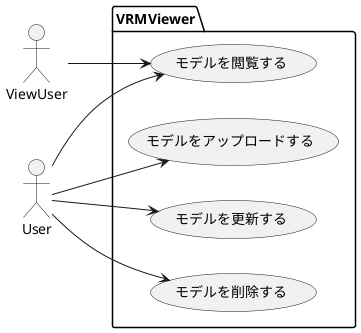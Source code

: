 @startuml UseCase

left to right direction
actor ViewUser as vu
actor User as u

package VRMViewer{
	usecase "モデルを閲覧する" as uc1
	usecase "モデルをアップロードする" as uc2
	usecase "モデルを更新する" as uc3
	usecase "モデルを削除する" as uc4
}

vu --> uc1
u --> uc1
u --> uc2
u --> uc3
u --> uc4

@enduml